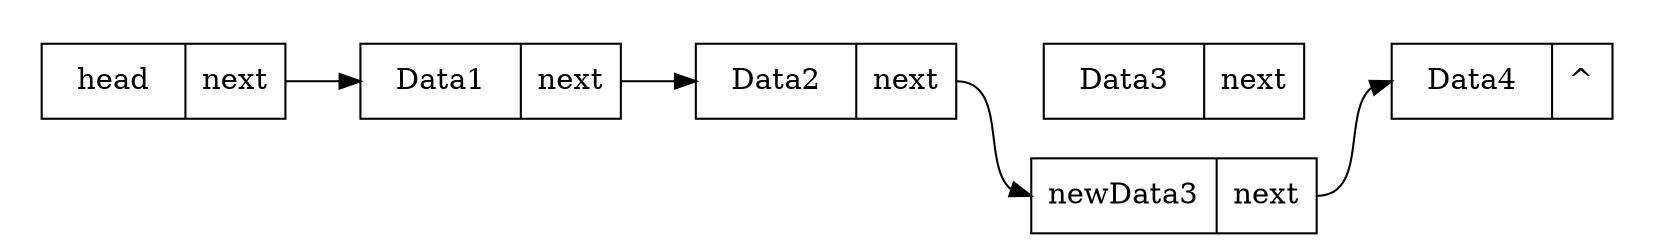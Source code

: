 digraph LinkedList{
    node [shape = record]
    splines = true;
    rankdir = LR;
    subgraph cluster_0{
        color = transparent;
        head  [label="{<data>&nbsp; head &nbsp; | <next> next}"]
        node1 [label=" {<data>&nbsp; Data1 &nbsp;| <next> next}"];
        node2 [label=" {<data>&nbsp; Data2 &nbsp;| <next> next}"];
        node3 [label=" {<data>&nbsp; Data3 &nbsp;| <next> next}"];
        node4 [label=" {<data>&nbsp; Data4 &nbsp;| ^ }"];

        head:next->node1:data;
        node1:next->node2:data;
        node2:next ->node3:data [color = transparent];
        node3:next ->node4:data [color = transparent];
    }

    node5 [label=" {<data> newData3 | <next>next}"];
    node2:next->node5:data;
    node5:next ->node4:data;
    
}